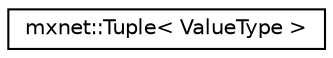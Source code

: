 digraph "Graphical Class Hierarchy"
{
  edge [fontname="Helvetica",fontsize="10",labelfontname="Helvetica",labelfontsize="10"];
  node [fontname="Helvetica",fontsize="10",shape=record];
  rankdir="LR";
  Node1 [label="mxnet::Tuple\< ValueType \>",height=0.2,width=0.4,color="black", fillcolor="white", style="filled",URL="$classmxnet_1_1Tuple.html",tooltip="A dynamic sized array data structure that is optimized for storing small number of elements with same..."];
}

